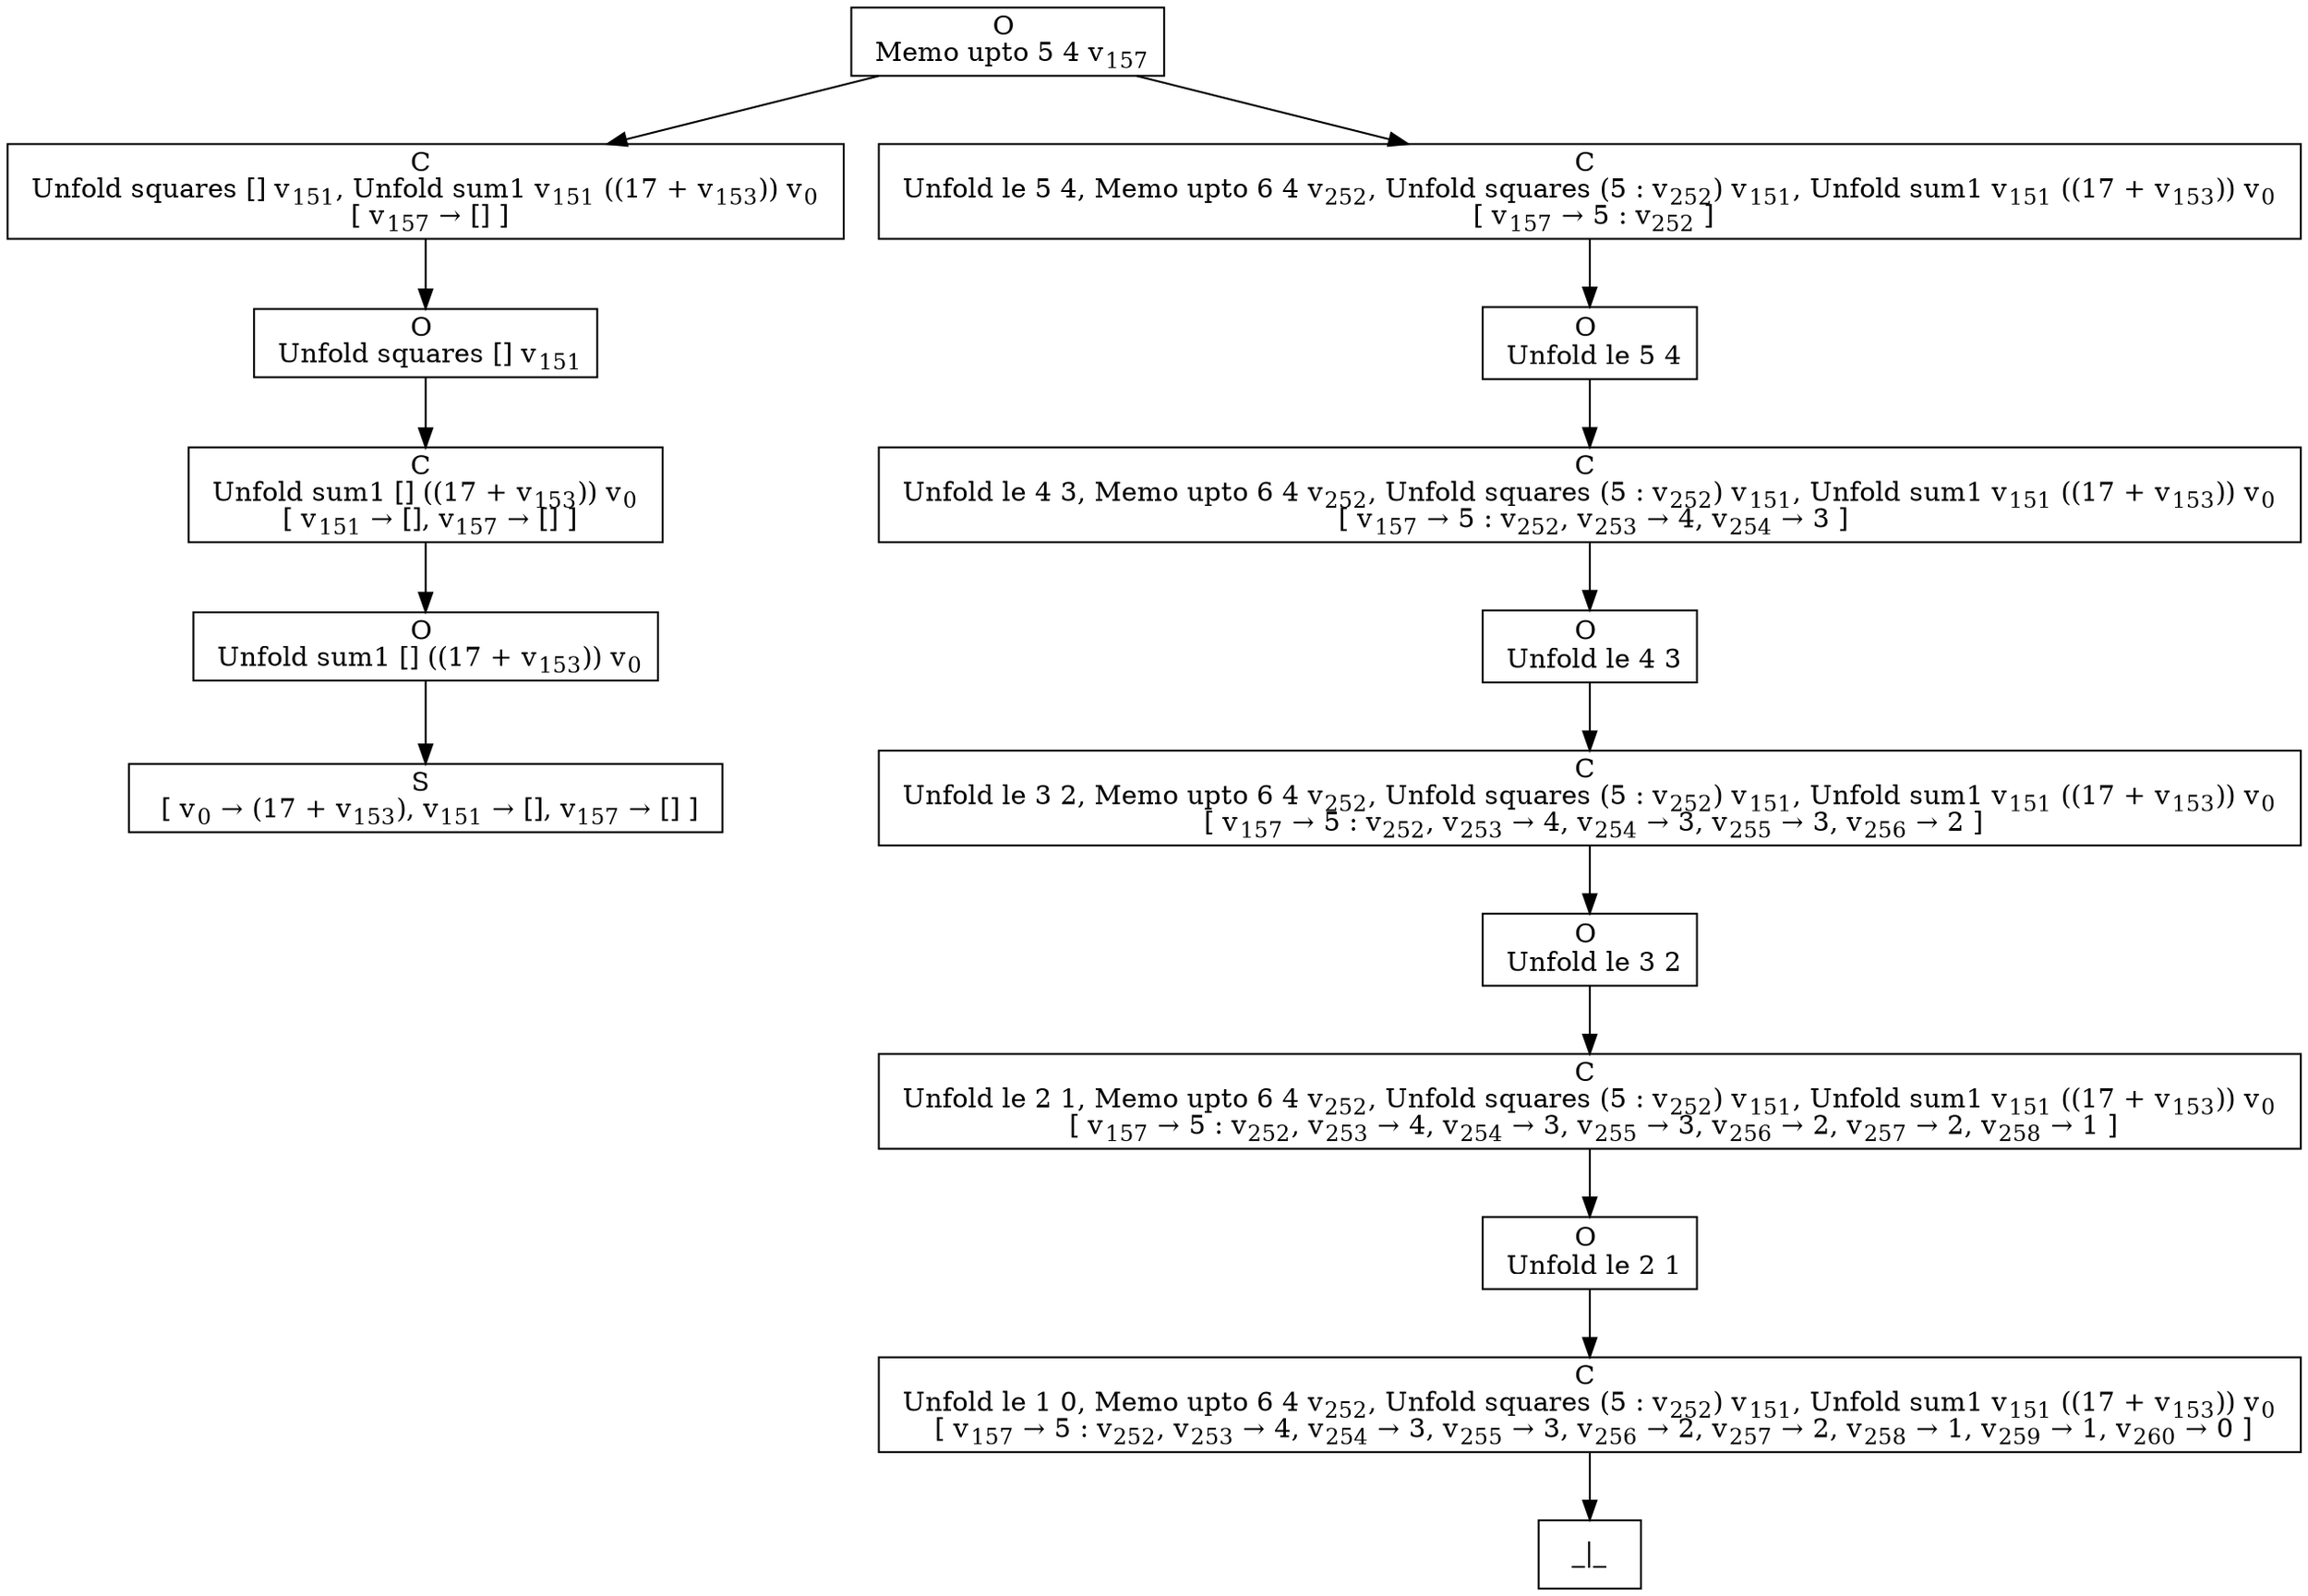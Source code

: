 digraph {
    graph [rankdir=TB
          ,bgcolor=transparent];
    node [shape=box
         ,fillcolor=white
         ,style=filled];
    0 [label=<O <BR/> Memo upto 5 4 v<SUB>157</SUB>>];
    1 [label=<C <BR/> Unfold squares [] v<SUB>151</SUB>, Unfold sum1 v<SUB>151</SUB> ((17 + v<SUB>153</SUB>)) v<SUB>0</SUB> <BR/>  [ v<SUB>157</SUB> &rarr; [] ] >];
    2 [label=<C <BR/> Unfold le 5 4, Memo upto 6 4 v<SUB>252</SUB>, Unfold squares (5 : v<SUB>252</SUB>) v<SUB>151</SUB>, Unfold sum1 v<SUB>151</SUB> ((17 + v<SUB>153</SUB>)) v<SUB>0</SUB> <BR/>  [ v<SUB>157</SUB> &rarr; 5 : v<SUB>252</SUB> ] >];
    3 [label=<O <BR/> Unfold squares [] v<SUB>151</SUB>>];
    4 [label=<C <BR/> Unfold sum1 [] ((17 + v<SUB>153</SUB>)) v<SUB>0</SUB> <BR/>  [ v<SUB>151</SUB> &rarr; [], v<SUB>157</SUB> &rarr; [] ] >];
    5 [label=<O <BR/> Unfold sum1 [] ((17 + v<SUB>153</SUB>)) v<SUB>0</SUB>>];
    6 [label=<S <BR/>  [ v<SUB>0</SUB> &rarr; (17 + v<SUB>153</SUB>), v<SUB>151</SUB> &rarr; [], v<SUB>157</SUB> &rarr; [] ] >];
    7 [label=<O <BR/> Unfold le 5 4>];
    8 [label=<C <BR/> Unfold le 4 3, Memo upto 6 4 v<SUB>252</SUB>, Unfold squares (5 : v<SUB>252</SUB>) v<SUB>151</SUB>, Unfold sum1 v<SUB>151</SUB> ((17 + v<SUB>153</SUB>)) v<SUB>0</SUB> <BR/>  [ v<SUB>157</SUB> &rarr; 5 : v<SUB>252</SUB>, v<SUB>253</SUB> &rarr; 4, v<SUB>254</SUB> &rarr; 3 ] >];
    9 [label=<O <BR/> Unfold le 4 3>];
    10 [label=<C <BR/> Unfold le 3 2, Memo upto 6 4 v<SUB>252</SUB>, Unfold squares (5 : v<SUB>252</SUB>) v<SUB>151</SUB>, Unfold sum1 v<SUB>151</SUB> ((17 + v<SUB>153</SUB>)) v<SUB>0</SUB> <BR/>  [ v<SUB>157</SUB> &rarr; 5 : v<SUB>252</SUB>, v<SUB>253</SUB> &rarr; 4, v<SUB>254</SUB> &rarr; 3, v<SUB>255</SUB> &rarr; 3, v<SUB>256</SUB> &rarr; 2 ] >];
    11 [label=<O <BR/> Unfold le 3 2>];
    12 [label=<C <BR/> Unfold le 2 1, Memo upto 6 4 v<SUB>252</SUB>, Unfold squares (5 : v<SUB>252</SUB>) v<SUB>151</SUB>, Unfold sum1 v<SUB>151</SUB> ((17 + v<SUB>153</SUB>)) v<SUB>0</SUB> <BR/>  [ v<SUB>157</SUB> &rarr; 5 : v<SUB>252</SUB>, v<SUB>253</SUB> &rarr; 4, v<SUB>254</SUB> &rarr; 3, v<SUB>255</SUB> &rarr; 3, v<SUB>256</SUB> &rarr; 2, v<SUB>257</SUB> &rarr; 2, v<SUB>258</SUB> &rarr; 1 ] >];
    13 [label=<O <BR/> Unfold le 2 1>];
    14 [label=<C <BR/> Unfold le 1 0, Memo upto 6 4 v<SUB>252</SUB>, Unfold squares (5 : v<SUB>252</SUB>) v<SUB>151</SUB>, Unfold sum1 v<SUB>151</SUB> ((17 + v<SUB>153</SUB>)) v<SUB>0</SUB> <BR/>  [ v<SUB>157</SUB> &rarr; 5 : v<SUB>252</SUB>, v<SUB>253</SUB> &rarr; 4, v<SUB>254</SUB> &rarr; 3, v<SUB>255</SUB> &rarr; 3, v<SUB>256</SUB> &rarr; 2, v<SUB>257</SUB> &rarr; 2, v<SUB>258</SUB> &rarr; 1, v<SUB>259</SUB> &rarr; 1, v<SUB>260</SUB> &rarr; 0 ] >];
    15 [label=<_|_>];
    0 -> 1 [label=""];
    0 -> 2 [label=""];
    1 -> 3 [label=""];
    2 -> 7 [label=""];
    3 -> 4 [label=""];
    4 -> 5 [label=""];
    5 -> 6 [label=""];
    7 -> 8 [label=""];
    8 -> 9 [label=""];
    9 -> 10 [label=""];
    10 -> 11 [label=""];
    11 -> 12 [label=""];
    12 -> 13 [label=""];
    13 -> 14 [label=""];
    14 -> 15 [label=""];
}